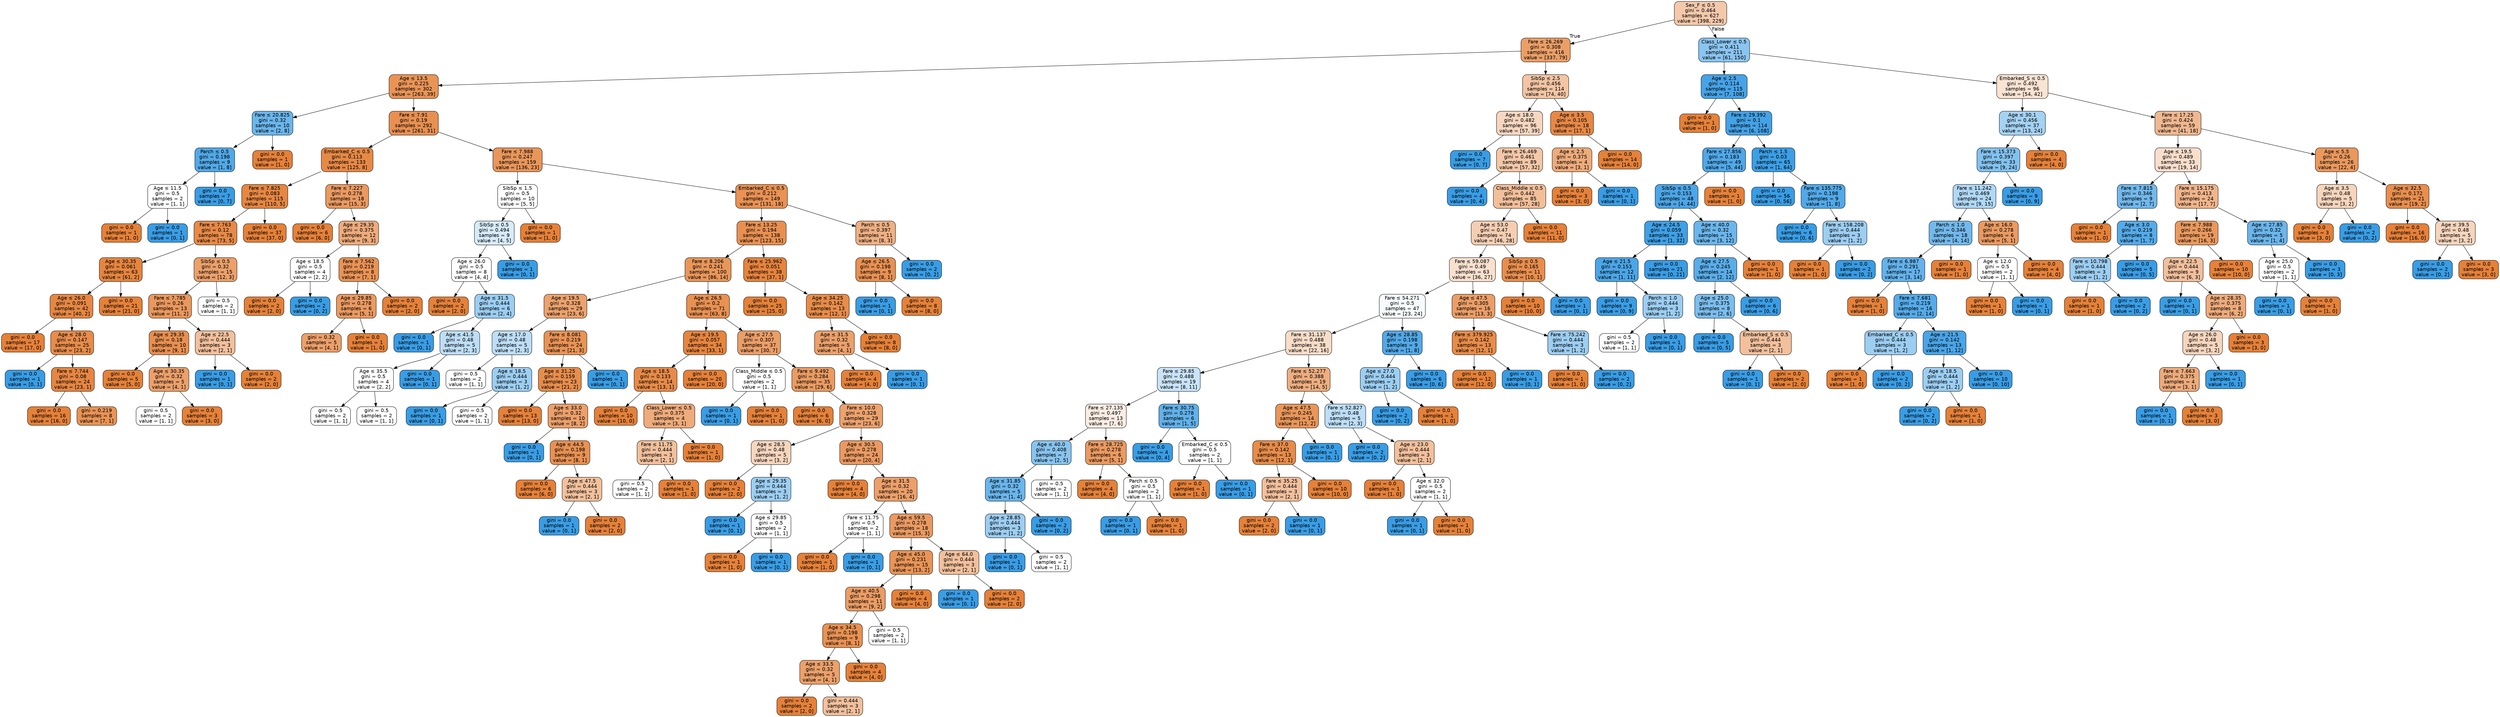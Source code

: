 digraph Tree {
node [shape=box, style="filled, rounded", color="black", fontname=helvetica] ;
edge [fontname=helvetica] ;
0 [label=<Sex_F &le; 0.5<br/>gini = 0.464<br/>samples = 627<br/>value = [398, 229]>, fillcolor="#f4c9ab"] ;
1 [label=<Fare &le; 26.269<br/>gini = 0.308<br/>samples = 416<br/>value = [337, 79]>, fillcolor="#eb9f67"] ;
0 -> 1 [labeldistance=2.5, labelangle=45, headlabel="True"] ;
2 [label=<Age &le; 13.5<br/>gini = 0.225<br/>samples = 302<br/>value = [263, 39]>, fillcolor="#e99456"] ;
1 -> 2 ;
3 [label=<Fare &le; 20.825<br/>gini = 0.32<br/>samples = 10<br/>value = [2, 8]>, fillcolor="#6ab6ec"] ;
2 -> 3 ;
4 [label=<Parch &le; 0.5<br/>gini = 0.198<br/>samples = 9<br/>value = [1, 8]>, fillcolor="#52a9e8"] ;
3 -> 4 ;
5 [label=<Age &le; 11.5<br/>gini = 0.5<br/>samples = 2<br/>value = [1, 1]>, fillcolor="#ffffff"] ;
4 -> 5 ;
6 [label=<gini = 0.0<br/>samples = 1<br/>value = [1, 0]>, fillcolor="#e58139"] ;
5 -> 6 ;
7 [label=<gini = 0.0<br/>samples = 1<br/>value = [0, 1]>, fillcolor="#399de5"] ;
5 -> 7 ;
8 [label=<gini = 0.0<br/>samples = 7<br/>value = [0, 7]>, fillcolor="#399de5"] ;
4 -> 8 ;
9 [label=<gini = 0.0<br/>samples = 1<br/>value = [1, 0]>, fillcolor="#e58139"] ;
3 -> 9 ;
10 [label=<Fare &le; 7.91<br/>gini = 0.19<br/>samples = 292<br/>value = [261, 31]>, fillcolor="#e89051"] ;
2 -> 10 ;
11 [label=<Embarked_C &le; 0.5<br/>gini = 0.113<br/>samples = 133<br/>value = [125, 8]>, fillcolor="#e78946"] ;
10 -> 11 ;
12 [label=<Fare &le; 7.825<br/>gini = 0.083<br/>samples = 115<br/>value = [110, 5]>, fillcolor="#e68742"] ;
11 -> 12 ;
13 [label=<Fare &le; 7.763<br/>gini = 0.12<br/>samples = 78<br/>value = [73, 5]>, fillcolor="#e78a47"] ;
12 -> 13 ;
14 [label=<Age &le; 30.35<br/>gini = 0.061<br/>samples = 63<br/>value = [61, 2]>, fillcolor="#e6853f"] ;
13 -> 14 ;
15 [label=<Age &le; 26.0<br/>gini = 0.091<br/>samples = 42<br/>value = [40, 2]>, fillcolor="#e68743"] ;
14 -> 15 ;
16 [label=<gini = 0.0<br/>samples = 17<br/>value = [17, 0]>, fillcolor="#e58139"] ;
15 -> 16 ;
17 [label=<Age &le; 28.0<br/>gini = 0.147<br/>samples = 25<br/>value = [23, 2]>, fillcolor="#e78c4a"] ;
15 -> 17 ;
18 [label=<gini = 0.0<br/>samples = 1<br/>value = [0, 1]>, fillcolor="#399de5"] ;
17 -> 18 ;
19 [label=<Fare &le; 7.744<br/>gini = 0.08<br/>samples = 24<br/>value = [23, 1]>, fillcolor="#e68642"] ;
17 -> 19 ;
20 [label=<gini = 0.0<br/>samples = 16<br/>value = [16, 0]>, fillcolor="#e58139"] ;
19 -> 20 ;
21 [label=<gini = 0.219<br/>samples = 8<br/>value = [7, 1]>, fillcolor="#e99355"] ;
19 -> 21 ;
22 [label=<gini = 0.0<br/>samples = 21<br/>value = [21, 0]>, fillcolor="#e58139"] ;
14 -> 22 ;
23 [label=<SibSp &le; 0.5<br/>gini = 0.32<br/>samples = 15<br/>value = [12, 3]>, fillcolor="#eca06a"] ;
13 -> 23 ;
24 [label=<Fare &le; 7.785<br/>gini = 0.26<br/>samples = 13<br/>value = [11, 2]>, fillcolor="#ea985d"] ;
23 -> 24 ;
25 [label=<Age &le; 29.35<br/>gini = 0.18<br/>samples = 10<br/>value = [9, 1]>, fillcolor="#e88f4f"] ;
24 -> 25 ;
26 [label=<gini = 0.0<br/>samples = 5<br/>value = [5, 0]>, fillcolor="#e58139"] ;
25 -> 26 ;
27 [label=<Age &le; 30.35<br/>gini = 0.32<br/>samples = 5<br/>value = [4, 1]>, fillcolor="#eca06a"] ;
25 -> 27 ;
28 [label=<gini = 0.5<br/>samples = 2<br/>value = [1, 1]>, fillcolor="#ffffff"] ;
27 -> 28 ;
29 [label=<gini = 0.0<br/>samples = 3<br/>value = [3, 0]>, fillcolor="#e58139"] ;
27 -> 29 ;
30 [label=<Age &le; 22.5<br/>gini = 0.444<br/>samples = 3<br/>value = [2, 1]>, fillcolor="#f2c09c"] ;
24 -> 30 ;
31 [label=<gini = 0.0<br/>samples = 1<br/>value = [0, 1]>, fillcolor="#399de5"] ;
30 -> 31 ;
32 [label=<gini = 0.0<br/>samples = 2<br/>value = [2, 0]>, fillcolor="#e58139"] ;
30 -> 32 ;
33 [label=<gini = 0.5<br/>samples = 2<br/>value = [1, 1]>, fillcolor="#ffffff"] ;
23 -> 33 ;
34 [label=<gini = 0.0<br/>samples = 37<br/>value = [37, 0]>, fillcolor="#e58139"] ;
12 -> 34 ;
35 [label=<Fare &le; 7.227<br/>gini = 0.278<br/>samples = 18<br/>value = [15, 3]>, fillcolor="#ea9a61"] ;
11 -> 35 ;
36 [label=<gini = 0.0<br/>samples = 6<br/>value = [6, 0]>, fillcolor="#e58139"] ;
35 -> 36 ;
37 [label=<Age &le; 29.35<br/>gini = 0.375<br/>samples = 12<br/>value = [9, 3]>, fillcolor="#eeab7b"] ;
35 -> 37 ;
38 [label=<Age &le; 18.5<br/>gini = 0.5<br/>samples = 4<br/>value = [2, 2]>, fillcolor="#ffffff"] ;
37 -> 38 ;
39 [label=<gini = 0.0<br/>samples = 2<br/>value = [2, 0]>, fillcolor="#e58139"] ;
38 -> 39 ;
40 [label=<gini = 0.0<br/>samples = 2<br/>value = [0, 2]>, fillcolor="#399de5"] ;
38 -> 40 ;
41 [label=<Fare &le; 7.562<br/>gini = 0.219<br/>samples = 8<br/>value = [7, 1]>, fillcolor="#e99355"] ;
37 -> 41 ;
42 [label=<Age &le; 29.85<br/>gini = 0.278<br/>samples = 6<br/>value = [5, 1]>, fillcolor="#ea9a61"] ;
41 -> 42 ;
43 [label=<gini = 0.32<br/>samples = 5<br/>value = [4, 1]>, fillcolor="#eca06a"] ;
42 -> 43 ;
44 [label=<gini = 0.0<br/>samples = 1<br/>value = [1, 0]>, fillcolor="#e58139"] ;
42 -> 44 ;
45 [label=<gini = 0.0<br/>samples = 2<br/>value = [2, 0]>, fillcolor="#e58139"] ;
41 -> 45 ;
46 [label=<Fare &le; 7.988<br/>gini = 0.247<br/>samples = 159<br/>value = [136, 23]>, fillcolor="#e9965a"] ;
10 -> 46 ;
47 [label=<SibSp &le; 1.5<br/>gini = 0.5<br/>samples = 10<br/>value = [5, 5]>, fillcolor="#ffffff"] ;
46 -> 47 ;
48 [label=<SibSp &le; 0.5<br/>gini = 0.494<br/>samples = 9<br/>value = [4, 5]>, fillcolor="#d7ebfa"] ;
47 -> 48 ;
49 [label=<Age &le; 26.0<br/>gini = 0.5<br/>samples = 8<br/>value = [4, 4]>, fillcolor="#ffffff"] ;
48 -> 49 ;
50 [label=<gini = 0.0<br/>samples = 2<br/>value = [2, 0]>, fillcolor="#e58139"] ;
49 -> 50 ;
51 [label=<Age &le; 31.5<br/>gini = 0.444<br/>samples = 6<br/>value = [2, 4]>, fillcolor="#9ccef2"] ;
49 -> 51 ;
52 [label=<gini = 0.0<br/>samples = 1<br/>value = [0, 1]>, fillcolor="#399de5"] ;
51 -> 52 ;
53 [label=<Age &le; 41.5<br/>gini = 0.48<br/>samples = 5<br/>value = [2, 3]>, fillcolor="#bddef6"] ;
51 -> 53 ;
54 [label=<Age &le; 35.5<br/>gini = 0.5<br/>samples = 4<br/>value = [2, 2]>, fillcolor="#ffffff"] ;
53 -> 54 ;
55 [label=<gini = 0.5<br/>samples = 2<br/>value = [1, 1]>, fillcolor="#ffffff"] ;
54 -> 55 ;
56 [label=<gini = 0.5<br/>samples = 2<br/>value = [1, 1]>, fillcolor="#ffffff"] ;
54 -> 56 ;
57 [label=<gini = 0.0<br/>samples = 1<br/>value = [0, 1]>, fillcolor="#399de5"] ;
53 -> 57 ;
58 [label=<gini = 0.0<br/>samples = 1<br/>value = [0, 1]>, fillcolor="#399de5"] ;
48 -> 58 ;
59 [label=<gini = 0.0<br/>samples = 1<br/>value = [1, 0]>, fillcolor="#e58139"] ;
47 -> 59 ;
60 [label=<Embarked_C &le; 0.5<br/>gini = 0.212<br/>samples = 149<br/>value = [131, 18]>, fillcolor="#e99254"] ;
46 -> 60 ;
61 [label=<Fare &le; 13.25<br/>gini = 0.194<br/>samples = 138<br/>value = [123, 15]>, fillcolor="#e89051"] ;
60 -> 61 ;
62 [label=<Fare &le; 8.206<br/>gini = 0.241<br/>samples = 100<br/>value = [86, 14]>, fillcolor="#e99659"] ;
61 -> 62 ;
63 [label=<Age &le; 19.5<br/>gini = 0.328<br/>samples = 29<br/>value = [23, 6]>, fillcolor="#eca26d"] ;
62 -> 63 ;
64 [label=<Age &le; 17.0<br/>gini = 0.48<br/>samples = 5<br/>value = [2, 3]>, fillcolor="#bddef6"] ;
63 -> 64 ;
65 [label=<gini = 0.5<br/>samples = 2<br/>value = [1, 1]>, fillcolor="#ffffff"] ;
64 -> 65 ;
66 [label=<Age &le; 18.5<br/>gini = 0.444<br/>samples = 3<br/>value = [1, 2]>, fillcolor="#9ccef2"] ;
64 -> 66 ;
67 [label=<gini = 0.0<br/>samples = 1<br/>value = [0, 1]>, fillcolor="#399de5"] ;
66 -> 67 ;
68 [label=<gini = 0.5<br/>samples = 2<br/>value = [1, 1]>, fillcolor="#ffffff"] ;
66 -> 68 ;
69 [label=<Fare &le; 8.081<br/>gini = 0.219<br/>samples = 24<br/>value = [21, 3]>, fillcolor="#e99355"] ;
63 -> 69 ;
70 [label=<Age &le; 31.25<br/>gini = 0.159<br/>samples = 23<br/>value = [21, 2]>, fillcolor="#e78d4c"] ;
69 -> 70 ;
71 [label=<gini = 0.0<br/>samples = 13<br/>value = [13, 0]>, fillcolor="#e58139"] ;
70 -> 71 ;
72 [label=<Age &le; 33.0<br/>gini = 0.32<br/>samples = 10<br/>value = [8, 2]>, fillcolor="#eca06a"] ;
70 -> 72 ;
73 [label=<gini = 0.0<br/>samples = 1<br/>value = [0, 1]>, fillcolor="#399de5"] ;
72 -> 73 ;
74 [label=<Age &le; 44.5<br/>gini = 0.198<br/>samples = 9<br/>value = [8, 1]>, fillcolor="#e89152"] ;
72 -> 74 ;
75 [label=<gini = 0.0<br/>samples = 6<br/>value = [6, 0]>, fillcolor="#e58139"] ;
74 -> 75 ;
76 [label=<Age &le; 47.5<br/>gini = 0.444<br/>samples = 3<br/>value = [2, 1]>, fillcolor="#f2c09c"] ;
74 -> 76 ;
77 [label=<gini = 0.0<br/>samples = 1<br/>value = [0, 1]>, fillcolor="#399de5"] ;
76 -> 77 ;
78 [label=<gini = 0.0<br/>samples = 2<br/>value = [2, 0]>, fillcolor="#e58139"] ;
76 -> 78 ;
79 [label=<gini = 0.0<br/>samples = 1<br/>value = [0, 1]>, fillcolor="#399de5"] ;
69 -> 79 ;
80 [label=<Age &le; 26.5<br/>gini = 0.2<br/>samples = 71<br/>value = [63, 8]>, fillcolor="#e89152"] ;
62 -> 80 ;
81 [label=<Age &le; 19.5<br/>gini = 0.057<br/>samples = 34<br/>value = [33, 1]>, fillcolor="#e6853f"] ;
80 -> 81 ;
82 [label=<Age &le; 18.5<br/>gini = 0.133<br/>samples = 14<br/>value = [13, 1]>, fillcolor="#e78b48"] ;
81 -> 82 ;
83 [label=<gini = 0.0<br/>samples = 10<br/>value = [10, 0]>, fillcolor="#e58139"] ;
82 -> 83 ;
84 [label=<Class_Lower &le; 0.5<br/>gini = 0.375<br/>samples = 4<br/>value = [3, 1]>, fillcolor="#eeab7b"] ;
82 -> 84 ;
85 [label=<Fare &le; 11.75<br/>gini = 0.444<br/>samples = 3<br/>value = [2, 1]>, fillcolor="#f2c09c"] ;
84 -> 85 ;
86 [label=<gini = 0.5<br/>samples = 2<br/>value = [1, 1]>, fillcolor="#ffffff"] ;
85 -> 86 ;
87 [label=<gini = 0.0<br/>samples = 1<br/>value = [1, 0]>, fillcolor="#e58139"] ;
85 -> 87 ;
88 [label=<gini = 0.0<br/>samples = 1<br/>value = [1, 0]>, fillcolor="#e58139"] ;
84 -> 88 ;
89 [label=<gini = 0.0<br/>samples = 20<br/>value = [20, 0]>, fillcolor="#e58139"] ;
81 -> 89 ;
90 [label=<Age &le; 27.5<br/>gini = 0.307<br/>samples = 37<br/>value = [30, 7]>, fillcolor="#eb9e67"] ;
80 -> 90 ;
91 [label=<Class_Middle &le; 0.5<br/>gini = 0.5<br/>samples = 2<br/>value = [1, 1]>, fillcolor="#ffffff"] ;
90 -> 91 ;
92 [label=<gini = 0.0<br/>samples = 1<br/>value = [0, 1]>, fillcolor="#399de5"] ;
91 -> 92 ;
93 [label=<gini = 0.0<br/>samples = 1<br/>value = [1, 0]>, fillcolor="#e58139"] ;
91 -> 93 ;
94 [label=<Fare &le; 9.492<br/>gini = 0.284<br/>samples = 35<br/>value = [29, 6]>, fillcolor="#ea9b62"] ;
90 -> 94 ;
95 [label=<gini = 0.0<br/>samples = 6<br/>value = [6, 0]>, fillcolor="#e58139"] ;
94 -> 95 ;
96 [label=<Fare &le; 10.0<br/>gini = 0.328<br/>samples = 29<br/>value = [23, 6]>, fillcolor="#eca26d"] ;
94 -> 96 ;
97 [label=<Age &le; 28.5<br/>gini = 0.48<br/>samples = 5<br/>value = [3, 2]>, fillcolor="#f6d5bd"] ;
96 -> 97 ;
98 [label=<gini = 0.0<br/>samples = 2<br/>value = [2, 0]>, fillcolor="#e58139"] ;
97 -> 98 ;
99 [label=<Age &le; 29.35<br/>gini = 0.444<br/>samples = 3<br/>value = [1, 2]>, fillcolor="#9ccef2"] ;
97 -> 99 ;
100 [label=<gini = 0.0<br/>samples = 1<br/>value = [0, 1]>, fillcolor="#399de5"] ;
99 -> 100 ;
101 [label=<Age &le; 29.85<br/>gini = 0.5<br/>samples = 2<br/>value = [1, 1]>, fillcolor="#ffffff"] ;
99 -> 101 ;
102 [label=<gini = 0.0<br/>samples = 1<br/>value = [1, 0]>, fillcolor="#e58139"] ;
101 -> 102 ;
103 [label=<gini = 0.0<br/>samples = 1<br/>value = [0, 1]>, fillcolor="#399de5"] ;
101 -> 103 ;
104 [label=<Age &le; 30.5<br/>gini = 0.278<br/>samples = 24<br/>value = [20, 4]>, fillcolor="#ea9a61"] ;
96 -> 104 ;
105 [label=<gini = 0.0<br/>samples = 4<br/>value = [4, 0]>, fillcolor="#e58139"] ;
104 -> 105 ;
106 [label=<Age &le; 31.5<br/>gini = 0.32<br/>samples = 20<br/>value = [16, 4]>, fillcolor="#eca06a"] ;
104 -> 106 ;
107 [label=<Fare &le; 11.75<br/>gini = 0.5<br/>samples = 2<br/>value = [1, 1]>, fillcolor="#ffffff"] ;
106 -> 107 ;
108 [label=<gini = 0.0<br/>samples = 1<br/>value = [1, 0]>, fillcolor="#e58139"] ;
107 -> 108 ;
109 [label=<gini = 0.0<br/>samples = 1<br/>value = [0, 1]>, fillcolor="#399de5"] ;
107 -> 109 ;
110 [label=<Age &le; 59.5<br/>gini = 0.278<br/>samples = 18<br/>value = [15, 3]>, fillcolor="#ea9a61"] ;
106 -> 110 ;
111 [label=<Age &le; 45.0<br/>gini = 0.231<br/>samples = 15<br/>value = [13, 2]>, fillcolor="#e99457"] ;
110 -> 111 ;
112 [label=<Age &le; 40.5<br/>gini = 0.298<br/>samples = 11<br/>value = [9, 2]>, fillcolor="#eb9d65"] ;
111 -> 112 ;
113 [label=<Age &le; 34.5<br/>gini = 0.198<br/>samples = 9<br/>value = [8, 1]>, fillcolor="#e89152"] ;
112 -> 113 ;
114 [label=<Age &le; 33.5<br/>gini = 0.32<br/>samples = 5<br/>value = [4, 1]>, fillcolor="#eca06a"] ;
113 -> 114 ;
115 [label=<gini = 0.0<br/>samples = 2<br/>value = [2, 0]>, fillcolor="#e58139"] ;
114 -> 115 ;
116 [label=<gini = 0.444<br/>samples = 3<br/>value = [2, 1]>, fillcolor="#f2c09c"] ;
114 -> 116 ;
117 [label=<gini = 0.0<br/>samples = 4<br/>value = [4, 0]>, fillcolor="#e58139"] ;
113 -> 117 ;
118 [label=<gini = 0.5<br/>samples = 2<br/>value = [1, 1]>, fillcolor="#ffffff"] ;
112 -> 118 ;
119 [label=<gini = 0.0<br/>samples = 4<br/>value = [4, 0]>, fillcolor="#e58139"] ;
111 -> 119 ;
120 [label=<Age &le; 64.0<br/>gini = 0.444<br/>samples = 3<br/>value = [2, 1]>, fillcolor="#f2c09c"] ;
110 -> 120 ;
121 [label=<gini = 0.0<br/>samples = 1<br/>value = [0, 1]>, fillcolor="#399de5"] ;
120 -> 121 ;
122 [label=<gini = 0.0<br/>samples = 2<br/>value = [2, 0]>, fillcolor="#e58139"] ;
120 -> 122 ;
123 [label=<Fare &le; 25.962<br/>gini = 0.051<br/>samples = 38<br/>value = [37, 1]>, fillcolor="#e6843e"] ;
61 -> 123 ;
124 [label=<gini = 0.0<br/>samples = 25<br/>value = [25, 0]>, fillcolor="#e58139"] ;
123 -> 124 ;
125 [label=<Age &le; 34.25<br/>gini = 0.142<br/>samples = 13<br/>value = [12, 1]>, fillcolor="#e78c49"] ;
123 -> 125 ;
126 [label=<Age &le; 31.5<br/>gini = 0.32<br/>samples = 5<br/>value = [4, 1]>, fillcolor="#eca06a"] ;
125 -> 126 ;
127 [label=<gini = 0.0<br/>samples = 4<br/>value = [4, 0]>, fillcolor="#e58139"] ;
126 -> 127 ;
128 [label=<gini = 0.0<br/>samples = 1<br/>value = [0, 1]>, fillcolor="#399de5"] ;
126 -> 128 ;
129 [label=<gini = 0.0<br/>samples = 8<br/>value = [8, 0]>, fillcolor="#e58139"] ;
125 -> 129 ;
130 [label=<Parch &le; 0.5<br/>gini = 0.397<br/>samples = 11<br/>value = [8, 3]>, fillcolor="#efb083"] ;
60 -> 130 ;
131 [label=<Age &le; 26.5<br/>gini = 0.198<br/>samples = 9<br/>value = [8, 1]>, fillcolor="#e89152"] ;
130 -> 131 ;
132 [label=<gini = 0.0<br/>samples = 1<br/>value = [0, 1]>, fillcolor="#399de5"] ;
131 -> 132 ;
133 [label=<gini = 0.0<br/>samples = 8<br/>value = [8, 0]>, fillcolor="#e58139"] ;
131 -> 133 ;
134 [label=<gini = 0.0<br/>samples = 2<br/>value = [0, 2]>, fillcolor="#399de5"] ;
130 -> 134 ;
135 [label=<SibSp &le; 2.5<br/>gini = 0.456<br/>samples = 114<br/>value = [74, 40]>, fillcolor="#f3c5a4"] ;
1 -> 135 ;
136 [label=<Age &le; 18.0<br/>gini = 0.482<br/>samples = 96<br/>value = [57, 39]>, fillcolor="#f7d7c0"] ;
135 -> 136 ;
137 [label=<gini = 0.0<br/>samples = 7<br/>value = [0, 7]>, fillcolor="#399de5"] ;
136 -> 137 ;
138 [label=<Fare &le; 26.469<br/>gini = 0.461<br/>samples = 89<br/>value = [57, 32]>, fillcolor="#f4c8a8"] ;
136 -> 138 ;
139 [label=<gini = 0.0<br/>samples = 4<br/>value = [0, 4]>, fillcolor="#399de5"] ;
138 -> 139 ;
140 [label=<Class_Middle &le; 0.5<br/>gini = 0.442<br/>samples = 85<br/>value = [57, 28]>, fillcolor="#f2bf9a"] ;
138 -> 140 ;
141 [label=<Age &le; 53.0<br/>gini = 0.47<br/>samples = 74<br/>value = [46, 28]>, fillcolor="#f5ceb2"] ;
140 -> 141 ;
142 [label=<Fare &le; 59.087<br/>gini = 0.49<br/>samples = 63<br/>value = [36, 27]>, fillcolor="#f8e0ce"] ;
141 -> 142 ;
143 [label=<Fare &le; 54.271<br/>gini = 0.5<br/>samples = 47<br/>value = [23, 24]>, fillcolor="#f7fbfe"] ;
142 -> 143 ;
144 [label=<Fare &le; 31.137<br/>gini = 0.488<br/>samples = 38<br/>value = [22, 16]>, fillcolor="#f8ddc9"] ;
143 -> 144 ;
145 [label=<Fare &le; 29.85<br/>gini = 0.488<br/>samples = 19<br/>value = [8, 11]>, fillcolor="#c9e4f8"] ;
144 -> 145 ;
146 [label=<Fare &le; 27.135<br/>gini = 0.497<br/>samples = 13<br/>value = [7, 6]>, fillcolor="#fbede3"] ;
145 -> 146 ;
147 [label=<Age &le; 40.0<br/>gini = 0.408<br/>samples = 7<br/>value = [2, 5]>, fillcolor="#88c4ef"] ;
146 -> 147 ;
148 [label=<Age &le; 31.85<br/>gini = 0.32<br/>samples = 5<br/>value = [1, 4]>, fillcolor="#6ab6ec"] ;
147 -> 148 ;
149 [label=<Age &le; 28.85<br/>gini = 0.444<br/>samples = 3<br/>value = [1, 2]>, fillcolor="#9ccef2"] ;
148 -> 149 ;
150 [label=<gini = 0.0<br/>samples = 1<br/>value = [0, 1]>, fillcolor="#399de5"] ;
149 -> 150 ;
151 [label=<gini = 0.5<br/>samples = 2<br/>value = [1, 1]>, fillcolor="#ffffff"] ;
149 -> 151 ;
152 [label=<gini = 0.0<br/>samples = 2<br/>value = [0, 2]>, fillcolor="#399de5"] ;
148 -> 152 ;
153 [label=<gini = 0.5<br/>samples = 2<br/>value = [1, 1]>, fillcolor="#ffffff"] ;
147 -> 153 ;
154 [label=<Fare &le; 28.725<br/>gini = 0.278<br/>samples = 6<br/>value = [5, 1]>, fillcolor="#ea9a61"] ;
146 -> 154 ;
155 [label=<gini = 0.0<br/>samples = 4<br/>value = [4, 0]>, fillcolor="#e58139"] ;
154 -> 155 ;
156 [label=<Parch &le; 0.5<br/>gini = 0.5<br/>samples = 2<br/>value = [1, 1]>, fillcolor="#ffffff"] ;
154 -> 156 ;
157 [label=<gini = 0.0<br/>samples = 1<br/>value = [0, 1]>, fillcolor="#399de5"] ;
156 -> 157 ;
158 [label=<gini = 0.0<br/>samples = 1<br/>value = [1, 0]>, fillcolor="#e58139"] ;
156 -> 158 ;
159 [label=<Fare &le; 30.75<br/>gini = 0.278<br/>samples = 6<br/>value = [1, 5]>, fillcolor="#61b1ea"] ;
145 -> 159 ;
160 [label=<gini = 0.0<br/>samples = 4<br/>value = [0, 4]>, fillcolor="#399de5"] ;
159 -> 160 ;
161 [label=<Embarked_C &le; 0.5<br/>gini = 0.5<br/>samples = 2<br/>value = [1, 1]>, fillcolor="#ffffff"] ;
159 -> 161 ;
162 [label=<gini = 0.0<br/>samples = 1<br/>value = [1, 0]>, fillcolor="#e58139"] ;
161 -> 162 ;
163 [label=<gini = 0.0<br/>samples = 1<br/>value = [0, 1]>, fillcolor="#399de5"] ;
161 -> 163 ;
164 [label=<Fare &le; 52.277<br/>gini = 0.388<br/>samples = 19<br/>value = [14, 5]>, fillcolor="#eeae80"] ;
144 -> 164 ;
165 [label=<Age &le; 47.5<br/>gini = 0.245<br/>samples = 14<br/>value = [12, 2]>, fillcolor="#e9965a"] ;
164 -> 165 ;
166 [label=<Fare &le; 37.0<br/>gini = 0.142<br/>samples = 13<br/>value = [12, 1]>, fillcolor="#e78c49"] ;
165 -> 166 ;
167 [label=<Fare &le; 35.25<br/>gini = 0.444<br/>samples = 3<br/>value = [2, 1]>, fillcolor="#f2c09c"] ;
166 -> 167 ;
168 [label=<gini = 0.0<br/>samples = 2<br/>value = [2, 0]>, fillcolor="#e58139"] ;
167 -> 168 ;
169 [label=<gini = 0.0<br/>samples = 1<br/>value = [0, 1]>, fillcolor="#399de5"] ;
167 -> 169 ;
170 [label=<gini = 0.0<br/>samples = 10<br/>value = [10, 0]>, fillcolor="#e58139"] ;
166 -> 170 ;
171 [label=<gini = 0.0<br/>samples = 1<br/>value = [0, 1]>, fillcolor="#399de5"] ;
165 -> 171 ;
172 [label=<Fare &le; 52.827<br/>gini = 0.48<br/>samples = 5<br/>value = [2, 3]>, fillcolor="#bddef6"] ;
164 -> 172 ;
173 [label=<gini = 0.0<br/>samples = 2<br/>value = [0, 2]>, fillcolor="#399de5"] ;
172 -> 173 ;
174 [label=<Age &le; 23.0<br/>gini = 0.444<br/>samples = 3<br/>value = [2, 1]>, fillcolor="#f2c09c"] ;
172 -> 174 ;
175 [label=<gini = 0.0<br/>samples = 1<br/>value = [1, 0]>, fillcolor="#e58139"] ;
174 -> 175 ;
176 [label=<Age &le; 32.0<br/>gini = 0.5<br/>samples = 2<br/>value = [1, 1]>, fillcolor="#ffffff"] ;
174 -> 176 ;
177 [label=<gini = 0.0<br/>samples = 1<br/>value = [0, 1]>, fillcolor="#399de5"] ;
176 -> 177 ;
178 [label=<gini = 0.0<br/>samples = 1<br/>value = [1, 0]>, fillcolor="#e58139"] ;
176 -> 178 ;
179 [label=<Age &le; 28.85<br/>gini = 0.198<br/>samples = 9<br/>value = [1, 8]>, fillcolor="#52a9e8"] ;
143 -> 179 ;
180 [label=<Age &le; 27.0<br/>gini = 0.444<br/>samples = 3<br/>value = [1, 2]>, fillcolor="#9ccef2"] ;
179 -> 180 ;
181 [label=<gini = 0.0<br/>samples = 2<br/>value = [0, 2]>, fillcolor="#399de5"] ;
180 -> 181 ;
182 [label=<gini = 0.0<br/>samples = 1<br/>value = [1, 0]>, fillcolor="#e58139"] ;
180 -> 182 ;
183 [label=<gini = 0.0<br/>samples = 6<br/>value = [0, 6]>, fillcolor="#399de5"] ;
179 -> 183 ;
184 [label=<Age &le; 47.5<br/>gini = 0.305<br/>samples = 16<br/>value = [13, 3]>, fillcolor="#eb9e67"] ;
142 -> 184 ;
185 [label=<Fare &le; 379.925<br/>gini = 0.142<br/>samples = 13<br/>value = [12, 1]>, fillcolor="#e78c49"] ;
184 -> 185 ;
186 [label=<gini = 0.0<br/>samples = 12<br/>value = [12, 0]>, fillcolor="#e58139"] ;
185 -> 186 ;
187 [label=<gini = 0.0<br/>samples = 1<br/>value = [0, 1]>, fillcolor="#399de5"] ;
185 -> 187 ;
188 [label=<Fare &le; 75.242<br/>gini = 0.444<br/>samples = 3<br/>value = [1, 2]>, fillcolor="#9ccef2"] ;
184 -> 188 ;
189 [label=<gini = 0.0<br/>samples = 1<br/>value = [1, 0]>, fillcolor="#e58139"] ;
188 -> 189 ;
190 [label=<gini = 0.0<br/>samples = 2<br/>value = [0, 2]>, fillcolor="#399de5"] ;
188 -> 190 ;
191 [label=<SibSp &le; 0.5<br/>gini = 0.165<br/>samples = 11<br/>value = [10, 1]>, fillcolor="#e88e4d"] ;
141 -> 191 ;
192 [label=<gini = 0.0<br/>samples = 10<br/>value = [10, 0]>, fillcolor="#e58139"] ;
191 -> 192 ;
193 [label=<gini = 0.0<br/>samples = 1<br/>value = [0, 1]>, fillcolor="#399de5"] ;
191 -> 193 ;
194 [label=<gini = 0.0<br/>samples = 11<br/>value = [11, 0]>, fillcolor="#e58139"] ;
140 -> 194 ;
195 [label=<Age &le; 3.5<br/>gini = 0.105<br/>samples = 18<br/>value = [17, 1]>, fillcolor="#e78845"] ;
135 -> 195 ;
196 [label=<Age &le; 2.5<br/>gini = 0.375<br/>samples = 4<br/>value = [3, 1]>, fillcolor="#eeab7b"] ;
195 -> 196 ;
197 [label=<gini = 0.0<br/>samples = 3<br/>value = [3, 0]>, fillcolor="#e58139"] ;
196 -> 197 ;
198 [label=<gini = 0.0<br/>samples = 1<br/>value = [0, 1]>, fillcolor="#399de5"] ;
196 -> 198 ;
199 [label=<gini = 0.0<br/>samples = 14<br/>value = [14, 0]>, fillcolor="#e58139"] ;
195 -> 199 ;
200 [label=<Class_Lower &le; 0.5<br/>gini = 0.411<br/>samples = 211<br/>value = [61, 150]>, fillcolor="#8ac5f0"] ;
0 -> 200 [labeldistance=2.5, labelangle=-45, headlabel="False"] ;
201 [label=<Age &le; 2.5<br/>gini = 0.114<br/>samples = 115<br/>value = [7, 108]>, fillcolor="#46a3e7"] ;
200 -> 201 ;
202 [label=<gini = 0.0<br/>samples = 1<br/>value = [1, 0]>, fillcolor="#e58139"] ;
201 -> 202 ;
203 [label=<Fare &le; 29.392<br/>gini = 0.1<br/>samples = 114<br/>value = [6, 108]>, fillcolor="#44a2e6"] ;
201 -> 203 ;
204 [label=<Fare &le; 27.856<br/>gini = 0.183<br/>samples = 49<br/>value = [5, 44]>, fillcolor="#50a8e8"] ;
203 -> 204 ;
205 [label=<SibSp &le; 0.5<br/>gini = 0.153<br/>samples = 48<br/>value = [4, 44]>, fillcolor="#4ba6e7"] ;
204 -> 205 ;
206 [label=<Age &le; 24.5<br/>gini = 0.059<br/>samples = 33<br/>value = [1, 32]>, fillcolor="#3fa0e6"] ;
205 -> 206 ;
207 [label=<Age &le; 21.5<br/>gini = 0.153<br/>samples = 12<br/>value = [1, 11]>, fillcolor="#4ba6e7"] ;
206 -> 207 ;
208 [label=<gini = 0.0<br/>samples = 9<br/>value = [0, 9]>, fillcolor="#399de5"] ;
207 -> 208 ;
209 [label=<Parch &le; 1.0<br/>gini = 0.444<br/>samples = 3<br/>value = [1, 2]>, fillcolor="#9ccef2"] ;
207 -> 209 ;
210 [label=<gini = 0.5<br/>samples = 2<br/>value = [1, 1]>, fillcolor="#ffffff"] ;
209 -> 210 ;
211 [label=<gini = 0.0<br/>samples = 1<br/>value = [0, 1]>, fillcolor="#399de5"] ;
209 -> 211 ;
212 [label=<gini = 0.0<br/>samples = 21<br/>value = [0, 21]>, fillcolor="#399de5"] ;
206 -> 212 ;
213 [label=<Age &le; 40.0<br/>gini = 0.32<br/>samples = 15<br/>value = [3, 12]>, fillcolor="#6ab6ec"] ;
205 -> 213 ;
214 [label=<Age &le; 27.5<br/>gini = 0.245<br/>samples = 14<br/>value = [2, 12]>, fillcolor="#5aade9"] ;
213 -> 214 ;
215 [label=<Age &le; 25.0<br/>gini = 0.375<br/>samples = 8<br/>value = [2, 6]>, fillcolor="#7bbeee"] ;
214 -> 215 ;
216 [label=<gini = 0.0<br/>samples = 5<br/>value = [0, 5]>, fillcolor="#399de5"] ;
215 -> 216 ;
217 [label=<Embarked_S &le; 0.5<br/>gini = 0.444<br/>samples = 3<br/>value = [2, 1]>, fillcolor="#f2c09c"] ;
215 -> 217 ;
218 [label=<gini = 0.0<br/>samples = 1<br/>value = [0, 1]>, fillcolor="#399de5"] ;
217 -> 218 ;
219 [label=<gini = 0.0<br/>samples = 2<br/>value = [2, 0]>, fillcolor="#e58139"] ;
217 -> 219 ;
220 [label=<gini = 0.0<br/>samples = 6<br/>value = [0, 6]>, fillcolor="#399de5"] ;
214 -> 220 ;
221 [label=<gini = 0.0<br/>samples = 1<br/>value = [1, 0]>, fillcolor="#e58139"] ;
213 -> 221 ;
222 [label=<gini = 0.0<br/>samples = 1<br/>value = [1, 0]>, fillcolor="#e58139"] ;
204 -> 222 ;
223 [label=<Parch &le; 1.5<br/>gini = 0.03<br/>samples = 65<br/>value = [1, 64]>, fillcolor="#3c9fe5"] ;
203 -> 223 ;
224 [label=<gini = 0.0<br/>samples = 56<br/>value = [0, 56]>, fillcolor="#399de5"] ;
223 -> 224 ;
225 [label=<Fare &le; 135.775<br/>gini = 0.198<br/>samples = 9<br/>value = [1, 8]>, fillcolor="#52a9e8"] ;
223 -> 225 ;
226 [label=<gini = 0.0<br/>samples = 6<br/>value = [0, 6]>, fillcolor="#399de5"] ;
225 -> 226 ;
227 [label=<Fare &le; 158.208<br/>gini = 0.444<br/>samples = 3<br/>value = [1, 2]>, fillcolor="#9ccef2"] ;
225 -> 227 ;
228 [label=<gini = 0.0<br/>samples = 1<br/>value = [1, 0]>, fillcolor="#e58139"] ;
227 -> 228 ;
229 [label=<gini = 0.0<br/>samples = 2<br/>value = [0, 2]>, fillcolor="#399de5"] ;
227 -> 229 ;
230 [label=<Embarked_S &le; 0.5<br/>gini = 0.492<br/>samples = 96<br/>value = [54, 42]>, fillcolor="#f9e3d3"] ;
200 -> 230 ;
231 [label=<Age &le; 30.1<br/>gini = 0.456<br/>samples = 37<br/>value = [13, 24]>, fillcolor="#a4d2f3"] ;
230 -> 231 ;
232 [label=<Fare &le; 15.373<br/>gini = 0.397<br/>samples = 33<br/>value = [9, 24]>, fillcolor="#83c2ef"] ;
231 -> 232 ;
233 [label=<Fare &le; 11.242<br/>gini = 0.469<br/>samples = 24<br/>value = [9, 15]>, fillcolor="#b0d8f5"] ;
232 -> 233 ;
234 [label=<Parch &le; 1.0<br/>gini = 0.346<br/>samples = 18<br/>value = [4, 14]>, fillcolor="#72b9ec"] ;
233 -> 234 ;
235 [label=<Fare &le; 6.987<br/>gini = 0.291<br/>samples = 17<br/>value = [3, 14]>, fillcolor="#63b2eb"] ;
234 -> 235 ;
236 [label=<gini = 0.0<br/>samples = 1<br/>value = [1, 0]>, fillcolor="#e58139"] ;
235 -> 236 ;
237 [label=<Fare &le; 7.681<br/>gini = 0.219<br/>samples = 16<br/>value = [2, 14]>, fillcolor="#55abe9"] ;
235 -> 237 ;
238 [label=<Embarked_C &le; 0.5<br/>gini = 0.444<br/>samples = 3<br/>value = [1, 2]>, fillcolor="#9ccef2"] ;
237 -> 238 ;
239 [label=<gini = 0.0<br/>samples = 1<br/>value = [1, 0]>, fillcolor="#e58139"] ;
238 -> 239 ;
240 [label=<gini = 0.0<br/>samples = 2<br/>value = [0, 2]>, fillcolor="#399de5"] ;
238 -> 240 ;
241 [label=<Age &le; 21.5<br/>gini = 0.142<br/>samples = 13<br/>value = [1, 12]>, fillcolor="#49a5e7"] ;
237 -> 241 ;
242 [label=<Age &le; 18.5<br/>gini = 0.444<br/>samples = 3<br/>value = [1, 2]>, fillcolor="#9ccef2"] ;
241 -> 242 ;
243 [label=<gini = 0.0<br/>samples = 2<br/>value = [0, 2]>, fillcolor="#399de5"] ;
242 -> 243 ;
244 [label=<gini = 0.0<br/>samples = 1<br/>value = [1, 0]>, fillcolor="#e58139"] ;
242 -> 244 ;
245 [label=<gini = 0.0<br/>samples = 10<br/>value = [0, 10]>, fillcolor="#399de5"] ;
241 -> 245 ;
246 [label=<gini = 0.0<br/>samples = 1<br/>value = [1, 0]>, fillcolor="#e58139"] ;
234 -> 246 ;
247 [label=<Age &le; 16.0<br/>gini = 0.278<br/>samples = 6<br/>value = [5, 1]>, fillcolor="#ea9a61"] ;
233 -> 247 ;
248 [label=<Age &le; 12.0<br/>gini = 0.5<br/>samples = 2<br/>value = [1, 1]>, fillcolor="#ffffff"] ;
247 -> 248 ;
249 [label=<gini = 0.0<br/>samples = 1<br/>value = [1, 0]>, fillcolor="#e58139"] ;
248 -> 249 ;
250 [label=<gini = 0.0<br/>samples = 1<br/>value = [0, 1]>, fillcolor="#399de5"] ;
248 -> 250 ;
251 [label=<gini = 0.0<br/>samples = 4<br/>value = [4, 0]>, fillcolor="#e58139"] ;
247 -> 251 ;
252 [label=<gini = 0.0<br/>samples = 9<br/>value = [0, 9]>, fillcolor="#399de5"] ;
232 -> 252 ;
253 [label=<gini = 0.0<br/>samples = 4<br/>value = [4, 0]>, fillcolor="#e58139"] ;
231 -> 253 ;
254 [label=<Fare &le; 17.25<br/>gini = 0.424<br/>samples = 59<br/>value = [41, 18]>, fillcolor="#f0b890"] ;
230 -> 254 ;
255 [label=<Age &le; 19.5<br/>gini = 0.489<br/>samples = 33<br/>value = [19, 14]>, fillcolor="#f8decb"] ;
254 -> 255 ;
256 [label=<Fare &le; 7.815<br/>gini = 0.346<br/>samples = 9<br/>value = [2, 7]>, fillcolor="#72b9ec"] ;
255 -> 256 ;
257 [label=<gini = 0.0<br/>samples = 1<br/>value = [1, 0]>, fillcolor="#e58139"] ;
256 -> 257 ;
258 [label=<Age &le; 3.0<br/>gini = 0.219<br/>samples = 8<br/>value = [1, 7]>, fillcolor="#55abe9"] ;
256 -> 258 ;
259 [label=<Fare &le; 10.798<br/>gini = 0.444<br/>samples = 3<br/>value = [1, 2]>, fillcolor="#9ccef2"] ;
258 -> 259 ;
260 [label=<gini = 0.0<br/>samples = 1<br/>value = [1, 0]>, fillcolor="#e58139"] ;
259 -> 260 ;
261 [label=<gini = 0.0<br/>samples = 2<br/>value = [0, 2]>, fillcolor="#399de5"] ;
259 -> 261 ;
262 [label=<gini = 0.0<br/>samples = 5<br/>value = [0, 5]>, fillcolor="#399de5"] ;
258 -> 262 ;
263 [label=<Fare &le; 15.175<br/>gini = 0.413<br/>samples = 24<br/>value = [17, 7]>, fillcolor="#f0b58b"] ;
255 -> 263 ;
264 [label=<Fare &le; 7.988<br/>gini = 0.266<br/>samples = 19<br/>value = [16, 3]>, fillcolor="#ea995e"] ;
263 -> 264 ;
265 [label=<Age &le; 22.5<br/>gini = 0.444<br/>samples = 9<br/>value = [6, 3]>, fillcolor="#f2c09c"] ;
264 -> 265 ;
266 [label=<gini = 0.0<br/>samples = 1<br/>value = [0, 1]>, fillcolor="#399de5"] ;
265 -> 266 ;
267 [label=<Age &le; 28.35<br/>gini = 0.375<br/>samples = 8<br/>value = [6, 2]>, fillcolor="#eeab7b"] ;
265 -> 267 ;
268 [label=<Age &le; 26.0<br/>gini = 0.48<br/>samples = 5<br/>value = [3, 2]>, fillcolor="#f6d5bd"] ;
267 -> 268 ;
269 [label=<Fare &le; 7.663<br/>gini = 0.375<br/>samples = 4<br/>value = [3, 1]>, fillcolor="#eeab7b"] ;
268 -> 269 ;
270 [label=<gini = 0.0<br/>samples = 1<br/>value = [0, 1]>, fillcolor="#399de5"] ;
269 -> 270 ;
271 [label=<gini = 0.0<br/>samples = 3<br/>value = [3, 0]>, fillcolor="#e58139"] ;
269 -> 271 ;
272 [label=<gini = 0.0<br/>samples = 1<br/>value = [0, 1]>, fillcolor="#399de5"] ;
268 -> 272 ;
273 [label=<gini = 0.0<br/>samples = 3<br/>value = [3, 0]>, fillcolor="#e58139"] ;
267 -> 273 ;
274 [label=<gini = 0.0<br/>samples = 10<br/>value = [10, 0]>, fillcolor="#e58139"] ;
264 -> 274 ;
275 [label=<Age &le; 27.85<br/>gini = 0.32<br/>samples = 5<br/>value = [1, 4]>, fillcolor="#6ab6ec"] ;
263 -> 275 ;
276 [label=<Age &le; 25.0<br/>gini = 0.5<br/>samples = 2<br/>value = [1, 1]>, fillcolor="#ffffff"] ;
275 -> 276 ;
277 [label=<gini = 0.0<br/>samples = 1<br/>value = [0, 1]>, fillcolor="#399de5"] ;
276 -> 277 ;
278 [label=<gini = 0.0<br/>samples = 1<br/>value = [1, 0]>, fillcolor="#e58139"] ;
276 -> 278 ;
279 [label=<gini = 0.0<br/>samples = 3<br/>value = [0, 3]>, fillcolor="#399de5"] ;
275 -> 279 ;
280 [label=<Age &le; 5.5<br/>gini = 0.26<br/>samples = 26<br/>value = [22, 4]>, fillcolor="#ea985d"] ;
254 -> 280 ;
281 [label=<Age &le; 3.5<br/>gini = 0.48<br/>samples = 5<br/>value = [3, 2]>, fillcolor="#f6d5bd"] ;
280 -> 281 ;
282 [label=<gini = 0.0<br/>samples = 3<br/>value = [3, 0]>, fillcolor="#e58139"] ;
281 -> 282 ;
283 [label=<gini = 0.0<br/>samples = 2<br/>value = [0, 2]>, fillcolor="#399de5"] ;
281 -> 283 ;
284 [label=<Age &le; 32.5<br/>gini = 0.172<br/>samples = 21<br/>value = [19, 2]>, fillcolor="#e88e4e"] ;
280 -> 284 ;
285 [label=<gini = 0.0<br/>samples = 16<br/>value = [16, 0]>, fillcolor="#e58139"] ;
284 -> 285 ;
286 [label=<Age &le; 39.5<br/>gini = 0.48<br/>samples = 5<br/>value = [3, 2]>, fillcolor="#f6d5bd"] ;
284 -> 286 ;
287 [label=<gini = 0.0<br/>samples = 2<br/>value = [0, 2]>, fillcolor="#399de5"] ;
286 -> 287 ;
288 [label=<gini = 0.0<br/>samples = 3<br/>value = [3, 0]>, fillcolor="#e58139"] ;
286 -> 288 ;
}